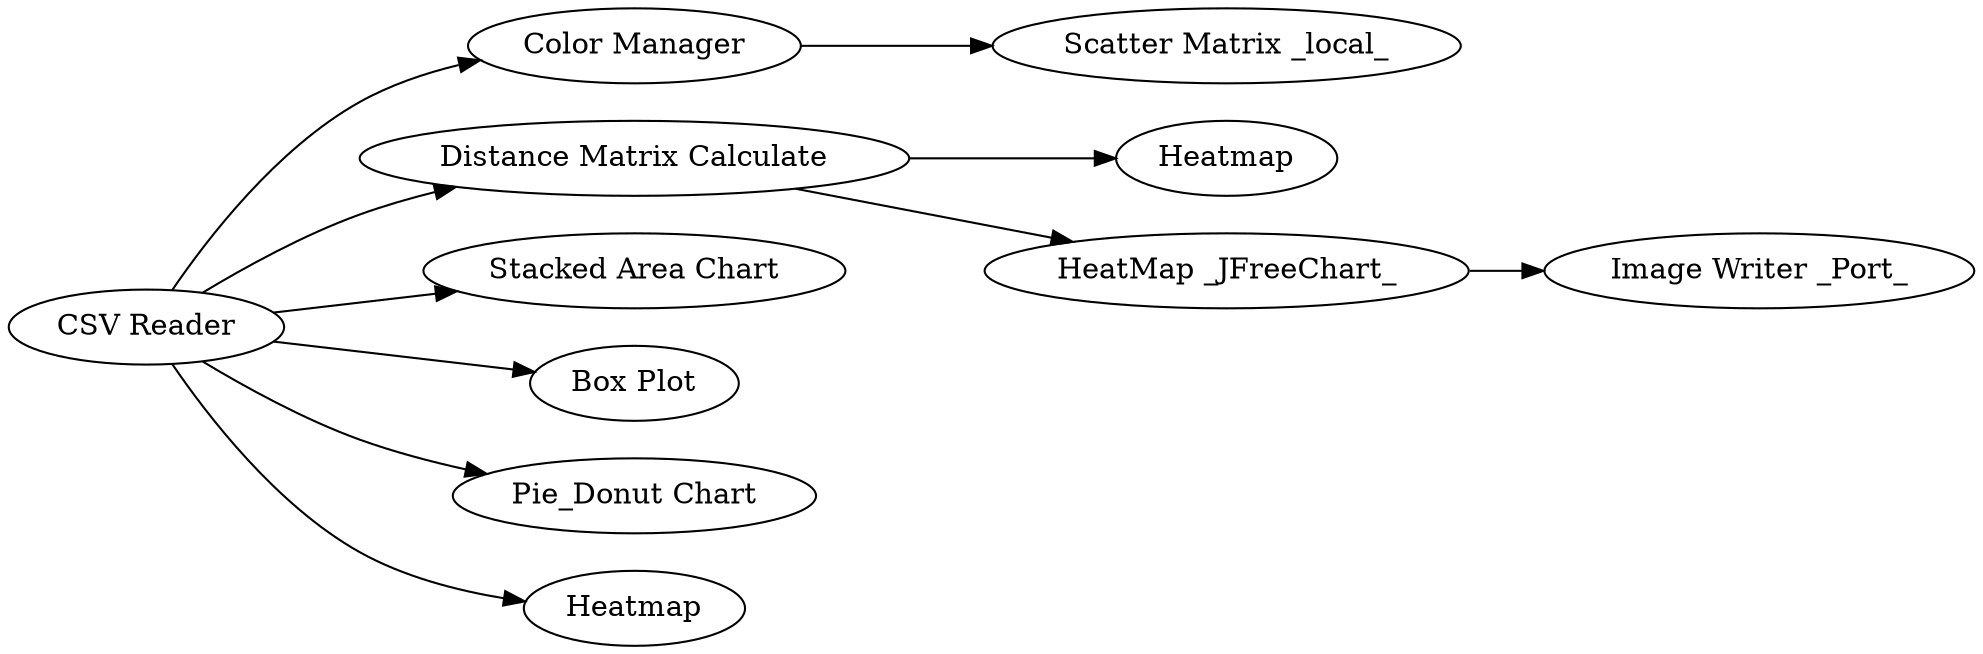 digraph {
	6 -> 3
	12 -> 13
	1 -> 4
	1 -> 2
	1 -> 12
	12 -> 14
	1 -> 10
	14 -> 15
	1 -> 6
	1 -> 5
	5 [label=Heatmap]
	14 [label="HeatMap _JFreeChart_"]
	13 [label=Heatmap]
	1 [label="CSV Reader"]
	4 [label="Stacked Area Chart"]
	6 [label="Color Manager"]
	15 [label="Image Writer _Port_"]
	12 [label="Distance Matrix Calculate"]
	3 [label="Scatter Matrix _local_"]
	2 [label="Box Plot"]
	10 [label="Pie_Donut Chart"]
	rankdir=LR
}
